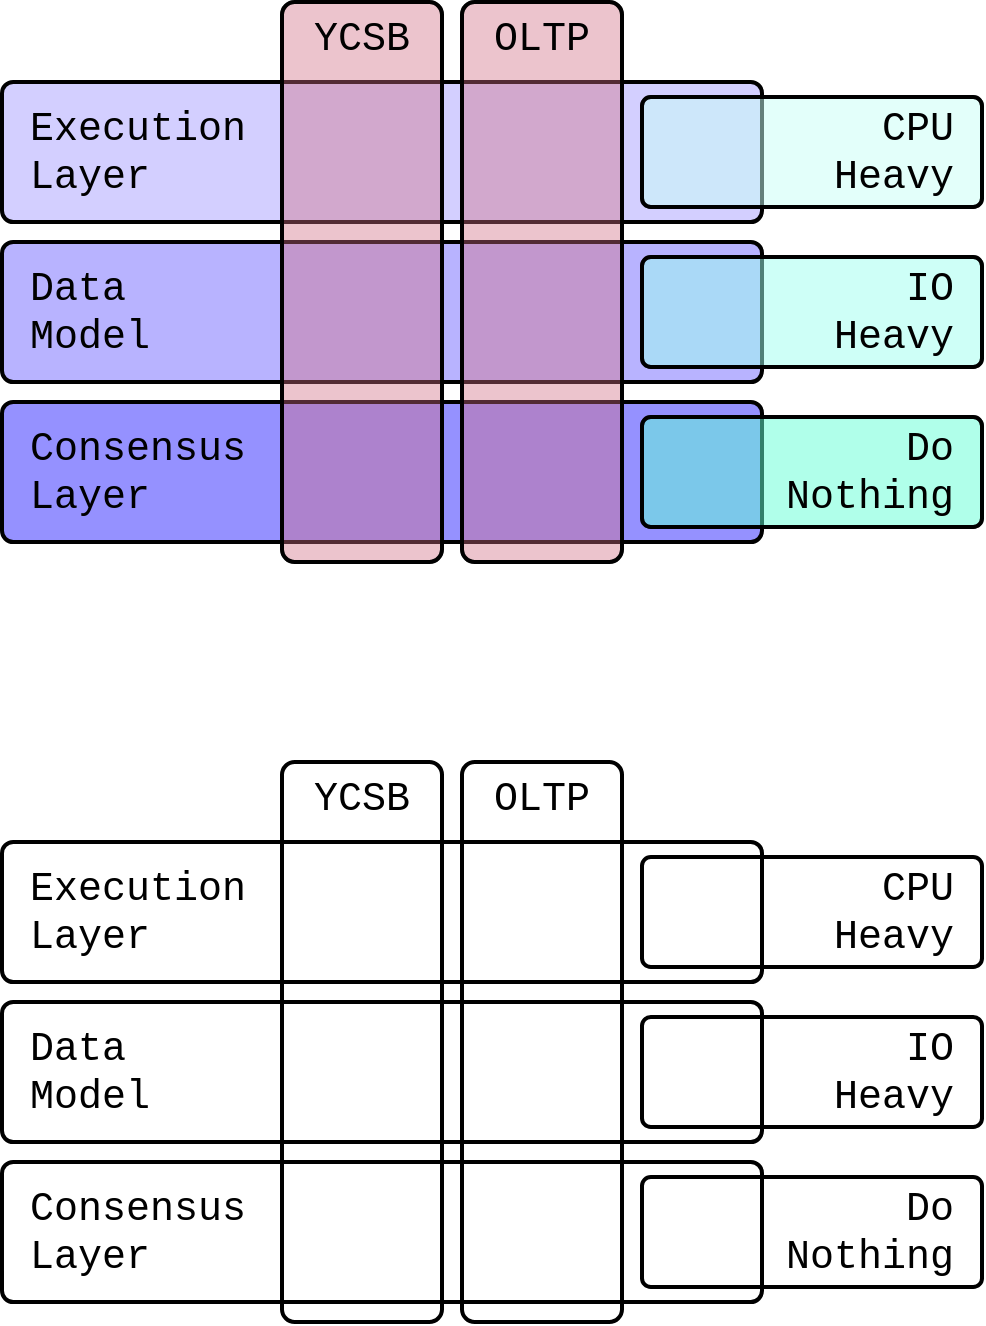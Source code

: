 <mxfile version="13.6.9" type="github">
  <diagram id="2xZJa5160uBqAZfmJFkE" name="Page-1">
    <mxGraphModel dx="1422" dy="803" grid="1" gridSize="10" guides="1" tooltips="1" connect="1" arrows="1" fold="1" page="1" pageScale="1" pageWidth="850" pageHeight="1100" math="0" shadow="0">
      <root>
        <mxCell id="0" />
        <mxCell id="1" parent="0" />
        <mxCell id="sL65Gn8_P3qc4kAzONEz-1" value="&lt;div style=&quot;font-size: 20px&quot;&gt;&amp;nbsp;Execution &lt;br style=&quot;font-size: 20px&quot;&gt;&lt;/div&gt;&lt;div style=&quot;font-size: 20px&quot;&gt;&amp;nbsp;Layer&lt;/div&gt;" style="rounded=1;whiteSpace=wrap;html=1;strokeWidth=2;align=left;fontSize=20;fontFamily=Courier New;arcSize=8;fillColor=#D3CFFF;" parent="1" vertex="1">
          <mxGeometry x="190" y="140" width="380" height="70" as="geometry" />
        </mxCell>
        <mxCell id="sL65Gn8_P3qc4kAzONEz-4" value="&lt;div&gt;&amp;nbsp;Data&lt;/div&gt;&lt;div&gt;&amp;nbsp;Model&lt;br&gt;&lt;/div&gt;" style="rounded=1;whiteSpace=wrap;html=1;strokeWidth=2;align=left;fontSize=20;fontFamily=Courier New;arcSize=8;fillColor=#B8B3FF;" parent="1" vertex="1">
          <mxGeometry x="190" y="220" width="380" height="70" as="geometry" />
        </mxCell>
        <mxCell id="sL65Gn8_P3qc4kAzONEz-5" value="&lt;div style=&quot;font-size: 20px&quot;&gt;&amp;nbsp;Consensus&lt;/div&gt;&lt;div style=&quot;font-size: 20px&quot;&gt;&amp;nbsp;Layer&lt;br&gt;&lt;/div&gt;" style="rounded=1;whiteSpace=wrap;html=1;strokeWidth=2;align=left;fontSize=20;fontFamily=Courier New;arcSize=8;fillColor=#9591FF;" parent="1" vertex="1">
          <mxGeometry x="190" y="300" width="380" height="70" as="geometry" />
        </mxCell>
        <mxCell id="sL65Gn8_P3qc4kAzONEz-16" value="" style="rounded=1;whiteSpace=wrap;html=1;strokeWidth=2;align=right;fontSize=20;fontFamily=Courier New;arcSize=8;perimeterSpacing=0;opacity=50;fillColor=#63FFD6;" parent="1" vertex="1">
          <mxGeometry x="510" y="307.5" width="170" height="55" as="geometry" />
        </mxCell>
        <mxCell id="sL65Gn8_P3qc4kAzONEz-17" value="" style="rounded=1;whiteSpace=wrap;html=1;strokeWidth=2;align=right;fontSize=20;fontFamily=Courier New;arcSize=8;perimeterSpacing=0;opacity=50;fillColor=#9EFFEF;" parent="1" vertex="1">
          <mxGeometry x="510" y="227.5" width="170" height="55" as="geometry" />
        </mxCell>
        <mxCell id="sL65Gn8_P3qc4kAzONEz-18" value="" style="rounded=1;whiteSpace=wrap;html=1;strokeWidth=2;align=right;fontSize=20;fontFamily=Courier New;arcSize=8;perimeterSpacing=0;opacity=50;fillColor=#C7FFF6;" parent="1" vertex="1">
          <mxGeometry x="510" y="147.5" width="170" height="55" as="geometry" />
        </mxCell>
        <mxCell id="sL65Gn8_P3qc4kAzONEz-14" value="" style="rounded=1;whiteSpace=wrap;html=1;strokeWidth=2;align=center;fontSize=20;fontFamily=Courier New;arcSize=8;perimeterSpacing=0;verticalAlign=top;opacity=40;fillColor=#D06C83;" parent="1" vertex="1">
          <mxGeometry x="330" y="100" width="80" height="280" as="geometry" />
        </mxCell>
        <mxCell id="sL65Gn8_P3qc4kAzONEz-15" value="" style="rounded=1;whiteSpace=wrap;html=1;strokeWidth=2;align=center;fontSize=20;fontFamily=Courier New;arcSize=8;perimeterSpacing=0;verticalAlign=top;opacity=40;fillColor=#D06C83;" parent="1" vertex="1">
          <mxGeometry x="420" y="100" width="80" height="280" as="geometry" />
        </mxCell>
        <mxCell id="sL65Gn8_P3qc4kAzONEz-7" value="YCSB" style="rounded=1;whiteSpace=wrap;html=1;strokeWidth=2;align=center;fontSize=20;fontFamily=Courier New;arcSize=8;perimeterSpacing=0;fillColor=none;verticalAlign=top;" parent="1" vertex="1">
          <mxGeometry x="330" y="100" width="80" height="280" as="geometry" />
        </mxCell>
        <mxCell id="sL65Gn8_P3qc4kAzONEz-9" value="OLTP" style="rounded=1;whiteSpace=wrap;html=1;strokeWidth=2;align=center;fontSize=20;fontFamily=Courier New;arcSize=8;perimeterSpacing=0;fillColor=none;verticalAlign=top;" parent="1" vertex="1">
          <mxGeometry x="420" y="100" width="80" height="280" as="geometry" />
        </mxCell>
        <mxCell id="sL65Gn8_P3qc4kAzONEz-6" value="&lt;div style=&quot;font-size: 20px&quot;&gt;&amp;nbsp;CPU&amp;nbsp; &lt;br style=&quot;font-size: 20px&quot;&gt;&lt;/div&gt;&lt;div style=&quot;font-size: 20px&quot;&gt;&amp;nbsp;Heavy&amp;nbsp; &lt;br&gt;&lt;/div&gt;" style="rounded=1;whiteSpace=wrap;html=1;strokeWidth=2;align=right;fontSize=20;fontFamily=Courier New;arcSize=8;perimeterSpacing=0;fillColor=none;" parent="1" vertex="1">
          <mxGeometry x="510" y="147.5" width="170" height="55" as="geometry" />
        </mxCell>
        <mxCell id="sL65Gn8_P3qc4kAzONEz-10" value="&lt;div style=&quot;font-size: 20px&quot;&gt;&amp;nbsp;IO&amp;nbsp; &lt;br style=&quot;font-size: 20px&quot;&gt;&lt;/div&gt;&lt;div style=&quot;font-size: 20px&quot;&gt;&amp;nbsp;Heavy&amp;nbsp; &lt;br&gt;&lt;/div&gt;" style="rounded=1;whiteSpace=wrap;html=1;strokeWidth=2;align=right;fontSize=20;fontFamily=Courier New;arcSize=8;perimeterSpacing=0;fillColor=none;" parent="1" vertex="1">
          <mxGeometry x="510" y="227.5" width="170" height="55" as="geometry" />
        </mxCell>
        <mxCell id="sL65Gn8_P3qc4kAzONEz-11" value="&lt;div style=&quot;font-size: 20px&quot;&gt;&amp;nbsp;Do&amp;nbsp; &lt;br style=&quot;font-size: 20px&quot;&gt;&lt;/div&gt;&lt;div style=&quot;font-size: 20px&quot;&gt;&amp;nbsp;Nothing&amp;nbsp; &lt;br&gt;&lt;/div&gt;" style="rounded=1;whiteSpace=wrap;html=1;strokeWidth=2;align=right;fontSize=20;fontFamily=Courier New;arcSize=8;perimeterSpacing=0;fillColor=none;" parent="1" vertex="1">
          <mxGeometry x="510" y="307.5" width="170" height="55" as="geometry" />
        </mxCell>
        <mxCell id="qXQSkuVcACI8IZljwwxR-1" value="&lt;div style=&quot;font-size: 20px&quot;&gt;&amp;nbsp;Execution &lt;br style=&quot;font-size: 20px&quot;&gt;&lt;/div&gt;&lt;div style=&quot;font-size: 20px&quot;&gt;&amp;nbsp;Layer&lt;/div&gt;" style="rounded=1;whiteSpace=wrap;html=1;strokeWidth=2;align=left;fontSize=20;fontFamily=Courier New;arcSize=8;fillColor=none;" vertex="1" parent="1">
          <mxGeometry x="190" y="520" width="380" height="70" as="geometry" />
        </mxCell>
        <mxCell id="qXQSkuVcACI8IZljwwxR-2" value="&lt;div&gt;&amp;nbsp;Data&lt;/div&gt;&lt;div&gt;&amp;nbsp;Model&lt;br&gt;&lt;/div&gt;" style="rounded=1;whiteSpace=wrap;html=1;strokeWidth=2;align=left;fontSize=20;fontFamily=Courier New;arcSize=8;fillColor=none;" vertex="1" parent="1">
          <mxGeometry x="190" y="600" width="380" height="70" as="geometry" />
        </mxCell>
        <mxCell id="qXQSkuVcACI8IZljwwxR-3" value="&lt;div style=&quot;font-size: 20px&quot;&gt;&amp;nbsp;Consensus&lt;/div&gt;&lt;div style=&quot;font-size: 20px&quot;&gt;&amp;nbsp;Layer&lt;br&gt;&lt;/div&gt;" style="rounded=1;whiteSpace=wrap;html=1;strokeWidth=2;align=left;fontSize=20;fontFamily=Courier New;arcSize=8;fillColor=none;" vertex="1" parent="1">
          <mxGeometry x="190" y="680" width="380" height="70" as="geometry" />
        </mxCell>
        <mxCell id="qXQSkuVcACI8IZljwwxR-9" value="YCSB" style="rounded=1;whiteSpace=wrap;html=1;strokeWidth=2;align=center;fontSize=20;fontFamily=Courier New;arcSize=8;perimeterSpacing=0;fillColor=none;verticalAlign=top;" vertex="1" parent="1">
          <mxGeometry x="330" y="480" width="80" height="280" as="geometry" />
        </mxCell>
        <mxCell id="qXQSkuVcACI8IZljwwxR-10" value="OLTP" style="rounded=1;whiteSpace=wrap;html=1;strokeWidth=2;align=center;fontSize=20;fontFamily=Courier New;arcSize=8;perimeterSpacing=0;fillColor=none;verticalAlign=top;" vertex="1" parent="1">
          <mxGeometry x="420" y="480" width="80" height="280" as="geometry" />
        </mxCell>
        <mxCell id="qXQSkuVcACI8IZljwwxR-11" value="&lt;div style=&quot;font-size: 20px&quot;&gt;&amp;nbsp;CPU&amp;nbsp; &lt;br style=&quot;font-size: 20px&quot;&gt;&lt;/div&gt;&lt;div style=&quot;font-size: 20px&quot;&gt;&amp;nbsp;Heavy&amp;nbsp; &lt;br&gt;&lt;/div&gt;" style="rounded=1;whiteSpace=wrap;html=1;strokeWidth=2;align=right;fontSize=20;fontFamily=Courier New;arcSize=8;perimeterSpacing=0;fillColor=none;" vertex="1" parent="1">
          <mxGeometry x="510" y="527.5" width="170" height="55" as="geometry" />
        </mxCell>
        <mxCell id="qXQSkuVcACI8IZljwwxR-12" value="&lt;div style=&quot;font-size: 20px&quot;&gt;&amp;nbsp;IO&amp;nbsp; &lt;br style=&quot;font-size: 20px&quot;&gt;&lt;/div&gt;&lt;div style=&quot;font-size: 20px&quot;&gt;&amp;nbsp;Heavy&amp;nbsp; &lt;br&gt;&lt;/div&gt;" style="rounded=1;whiteSpace=wrap;html=1;strokeWidth=2;align=right;fontSize=20;fontFamily=Courier New;arcSize=8;perimeterSpacing=0;fillColor=none;" vertex="1" parent="1">
          <mxGeometry x="510" y="607.5" width="170" height="55" as="geometry" />
        </mxCell>
        <mxCell id="qXQSkuVcACI8IZljwwxR-13" value="&lt;div style=&quot;font-size: 20px&quot;&gt;&amp;nbsp;Do&amp;nbsp; &lt;br style=&quot;font-size: 20px&quot;&gt;&lt;/div&gt;&lt;div style=&quot;font-size: 20px&quot;&gt;&amp;nbsp;Nothing&amp;nbsp; &lt;br&gt;&lt;/div&gt;" style="rounded=1;whiteSpace=wrap;html=1;strokeWidth=2;align=right;fontSize=20;fontFamily=Courier New;arcSize=8;perimeterSpacing=0;fillColor=none;" vertex="1" parent="1">
          <mxGeometry x="510" y="687.5" width="170" height="55" as="geometry" />
        </mxCell>
      </root>
    </mxGraphModel>
  </diagram>
</mxfile>
